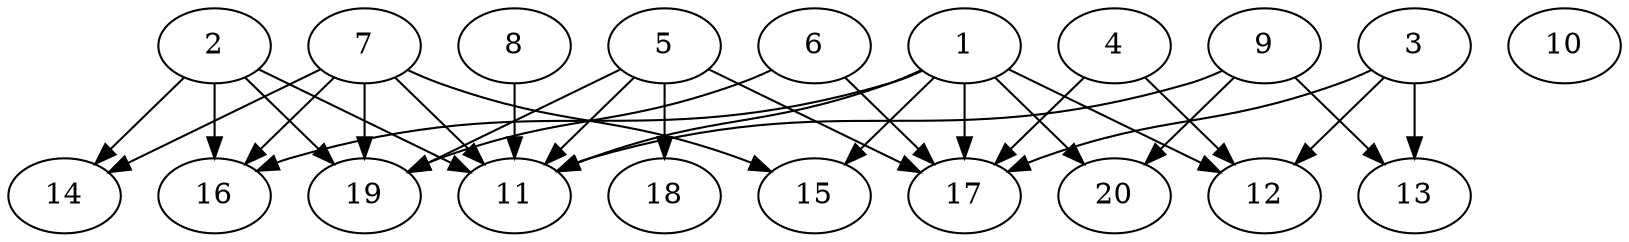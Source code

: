 // DAG automatically generated by daggen at Tue Jul 23 14:34:09 2019
// ./daggen --dot -n 20 --ccr 0.4 --fat 0.7 --regular 0.5 --density 0.8 --mindata 5242880 --maxdata 52428800 
digraph G {
  1 [size="77493760", alpha="0.05", expect_size="30997504"] 
  1 -> 11 [size ="30997504"]
  1 -> 12 [size ="30997504"]
  1 -> 15 [size ="30997504"]
  1 -> 16 [size ="30997504"]
  1 -> 17 [size ="30997504"]
  1 -> 20 [size ="30997504"]
  2 [size="47907840", alpha="0.14", expect_size="19163136"] 
  2 -> 11 [size ="19163136"]
  2 -> 14 [size ="19163136"]
  2 -> 16 [size ="19163136"]
  2 -> 19 [size ="19163136"]
  3 [size="95764480", alpha="0.11", expect_size="38305792"] 
  3 -> 12 [size ="38305792"]
  3 -> 13 [size ="38305792"]
  3 -> 17 [size ="38305792"]
  4 [size="126622720", alpha="0.15", expect_size="50649088"] 
  4 -> 12 [size ="50649088"]
  4 -> 17 [size ="50649088"]
  5 [size="80430080", alpha="0.17", expect_size="32172032"] 
  5 -> 11 [size ="32172032"]
  5 -> 17 [size ="32172032"]
  5 -> 18 [size ="32172032"]
  5 -> 19 [size ="32172032"]
  6 [size="72012800", alpha="0.06", expect_size="28805120"] 
  6 -> 17 [size ="28805120"]
  6 -> 19 [size ="28805120"]
  7 [size="51220480", alpha="0.19", expect_size="20488192"] 
  7 -> 11 [size ="20488192"]
  7 -> 14 [size ="20488192"]
  7 -> 15 [size ="20488192"]
  7 -> 16 [size ="20488192"]
  7 -> 19 [size ="20488192"]
  8 [size="93017600", alpha="0.11", expect_size="37207040"] 
  8 -> 11 [size ="37207040"]
  9 [size="55331840", alpha="0.01", expect_size="22132736"] 
  9 -> 11 [size ="22132736"]
  9 -> 13 [size ="22132736"]
  9 -> 20 [size ="22132736"]
  10 [size="68815360", alpha="0.16", expect_size="27526144"] 
  11 [size="61145600", alpha="0.15", expect_size="24458240"] 
  12 [size="89410560", alpha="0.16", expect_size="35764224"] 
  13 [size="54190080", alpha="0.17", expect_size="21676032"] 
  14 [size="117035520", alpha="0.14", expect_size="46814208"] 
  15 [size="85532160", alpha="0.04", expect_size="34212864"] 
  16 [size="68897280", alpha="0.03", expect_size="27558912"] 
  17 [size="103098880", alpha="0.14", expect_size="41239552"] 
  18 [size="94346240", alpha="0.08", expect_size="37738496"] 
  19 [size="40312320", alpha="0.03", expect_size="16124928"] 
  20 [size="45079040", alpha="0.00", expect_size="18031616"] 
}
